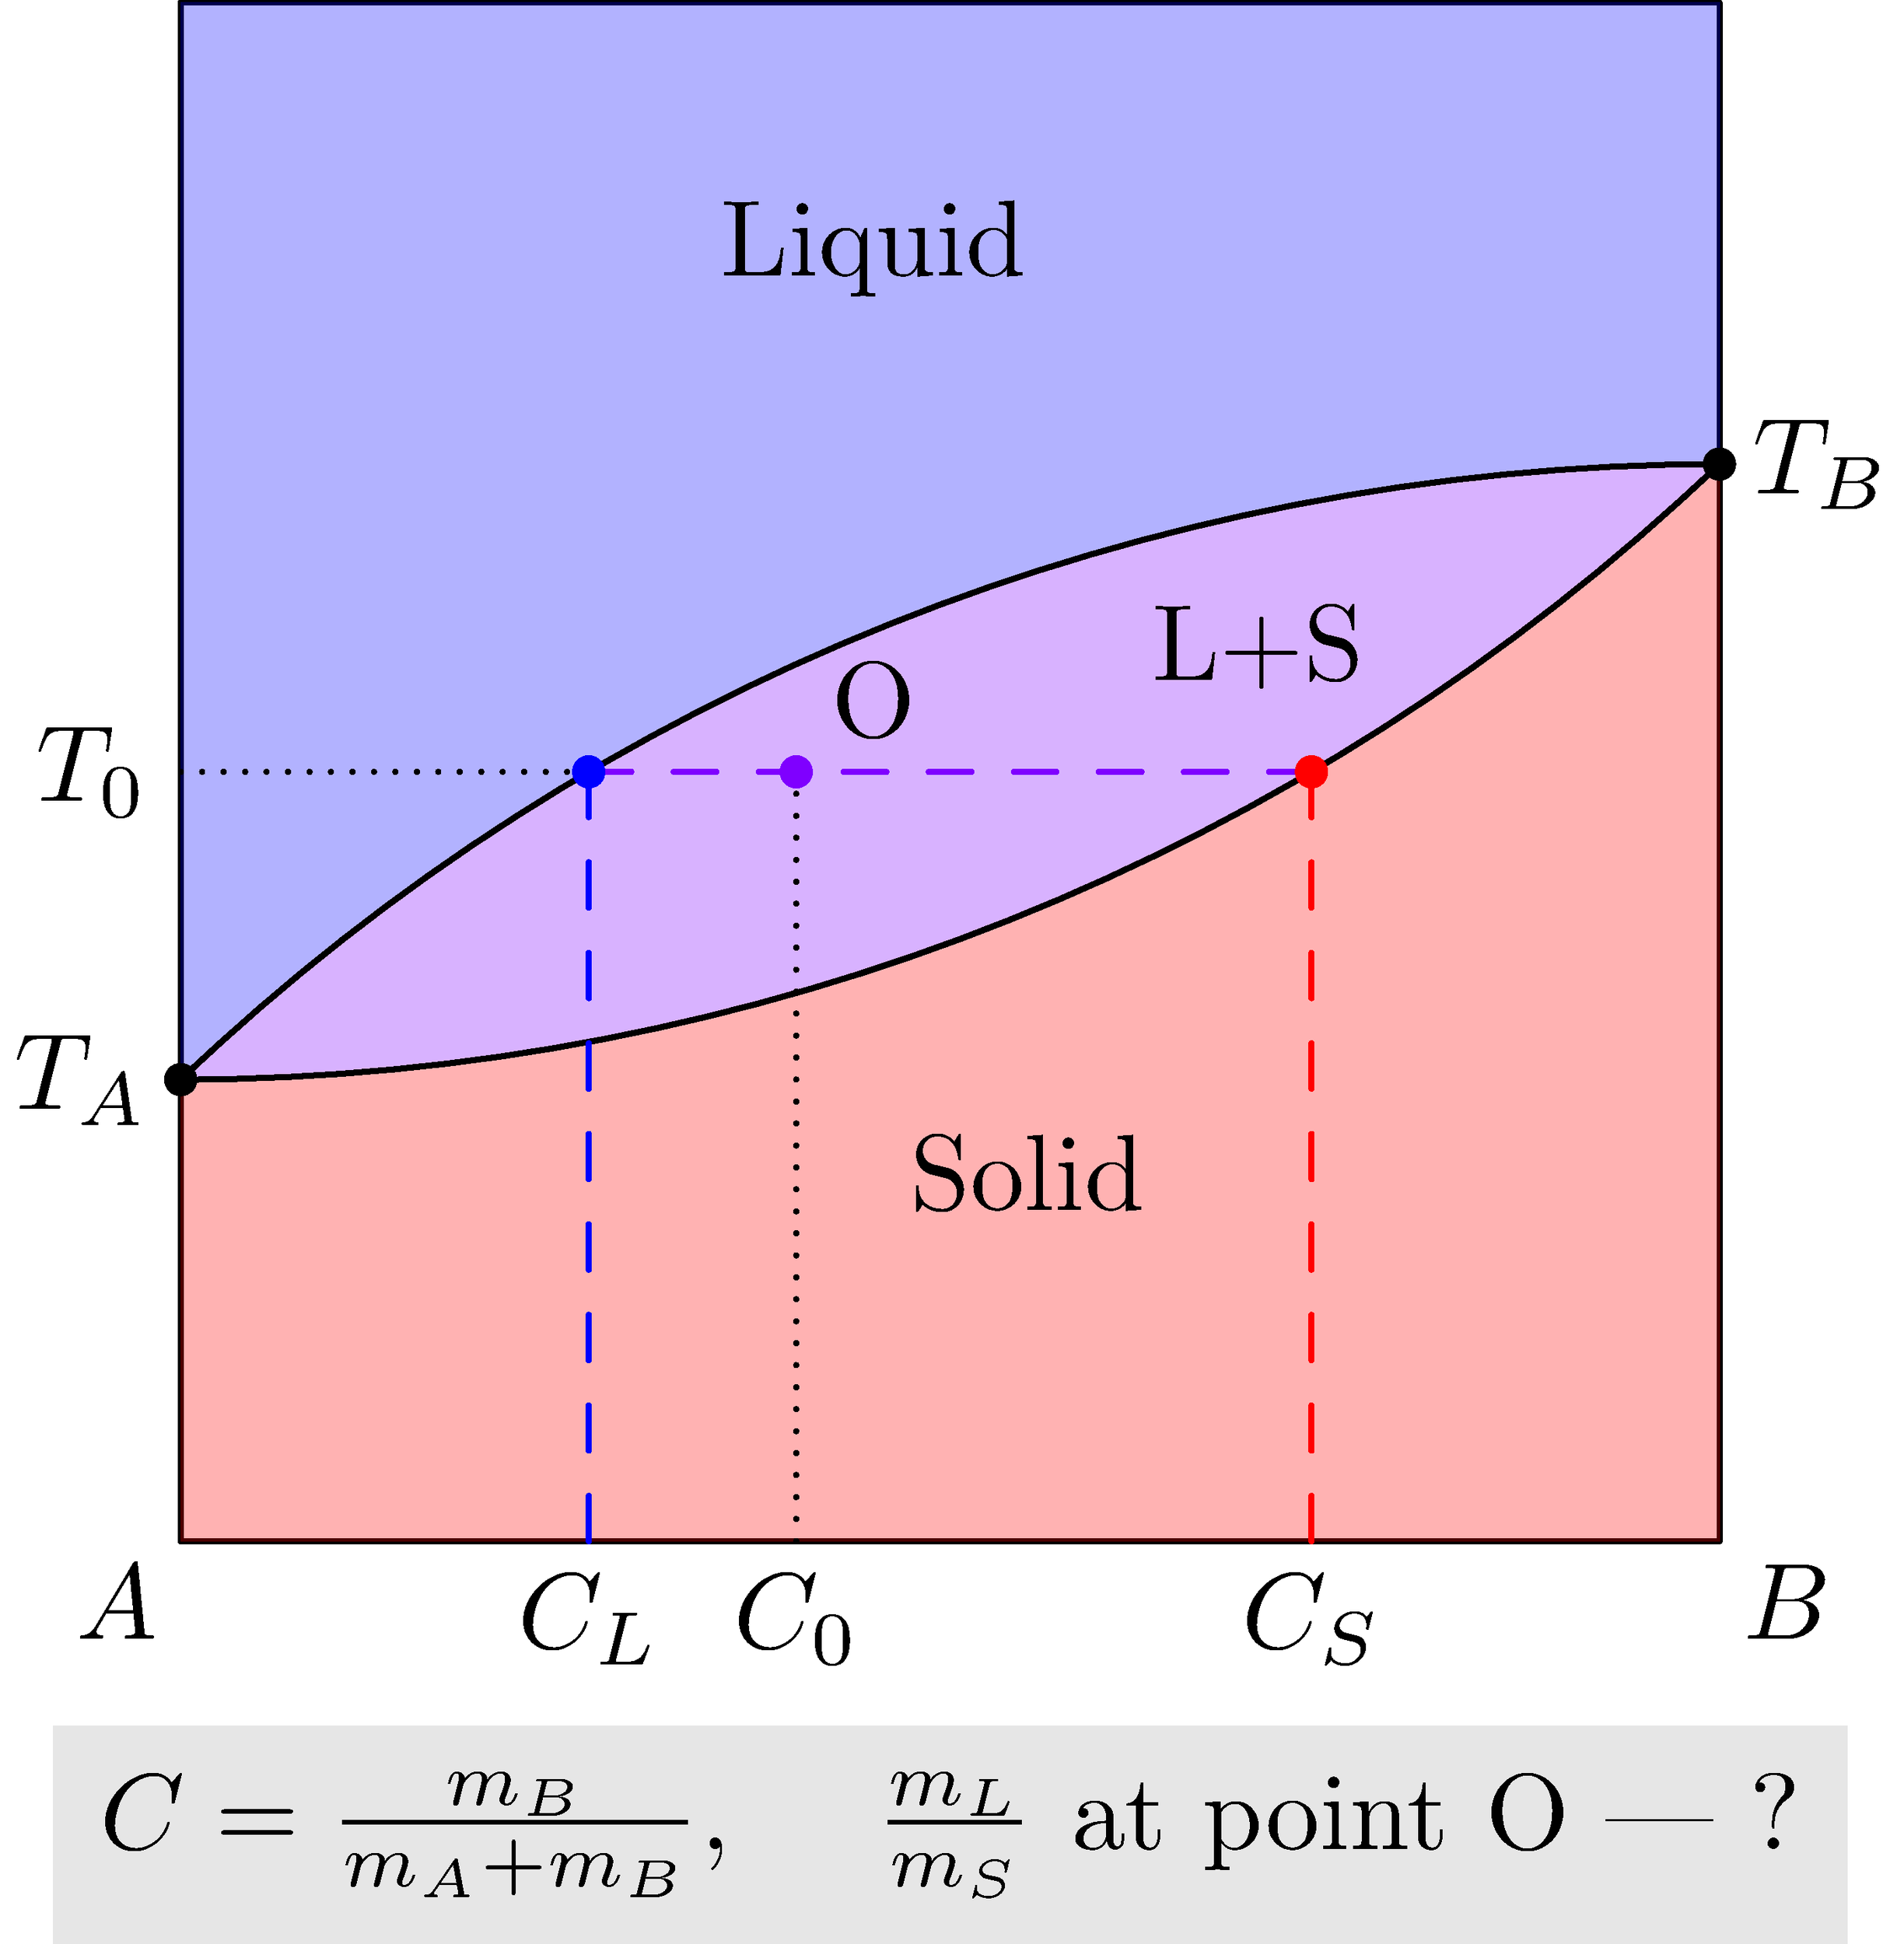 defaultpen(fontsize(10pt));

settings.render = 16;
unitsize(5cm);

real opaque = 0.3;

path box = (0,0) -- (1,0) -- (1,1) -- (0,1) -- cycle;
real TA = 0.3;
real TB = 0.7;
real T0 = 0.5 * (TA+TB);
real C0 = 0.4;
path solidus = (0,TA){1, 0} .. (1,TB);
path liquidus =  (1,TB){-1,0} .. (0,TA);
path liquid = liquidus -- (0,1) -- (1,1) -- (1,TB) -- cycle;
path solid = solidus -- (1,0) -- (0,0) -- (0,TA) -- cycle;
path isotherm = (0, T0) -- (1, T0);
pair TC0 = (C0, T0);
pair TCliq = intersectionpoints(isotherm, liquidus)[0];
pair TCsol = intersectionpoints(isotherm, solidus)[0];
path define = TCliq -- TCsol;

draw(box);
fill(liquidus :: solidus -- cycle, purple+opacity(opaque));
fill(liquid, blue+opacity(opaque));
fill(solid, red+opacity(opaque));
label("$A$", (0,0), align=SW);
label("$B$", (1,0), align=SE);
label("$T_A$", (0,TA), align=W);
label("$T_B$", (1,TB), align=E);
dot((0,TA));
dot((1,TB));
//draw((0,TA) -- (1,TB), blue+dashed);
draw(liquidus :: solidus);
draw(define, purple+dashed);
draw(define, purple+dashed);
draw(TCliq -- (TCliq.x, 0), blue+dashed);
draw(TCsol -- (TCsol.x, 0), red+dashed);
draw((0, TCliq.y) -- TCliq, dotted);
draw(TC0 -- (TC0.x, 0), dotted);
dot(TC0, purple);
label("O", TC0, align=1.5*NE);
dot(TCliq, blue);
dot(TCsol, red);

label("Liquid", (0.45, 1.2 * TB));
label("Solid", (0.55, 0.8 * TA));
label("L+S", (0.7, 0.83 * TB));

label("$C_L$", (TCliq.x, 0), align=S);
label("$C_S$", (TCsol.x, 0), align=S);
label("$C_0$", (TC0.x, 0), align=S);
label("$T_0$", (0, TCliq.y), align=W);

label("$C = \frac{m_B}{m_A+m_B}, \quad $ $\frac{m_L}{m_S}$ at point O --- ?", (0.5, 0), align=7*S, Fill(xmargin=3, ymargin=3, lightgray));